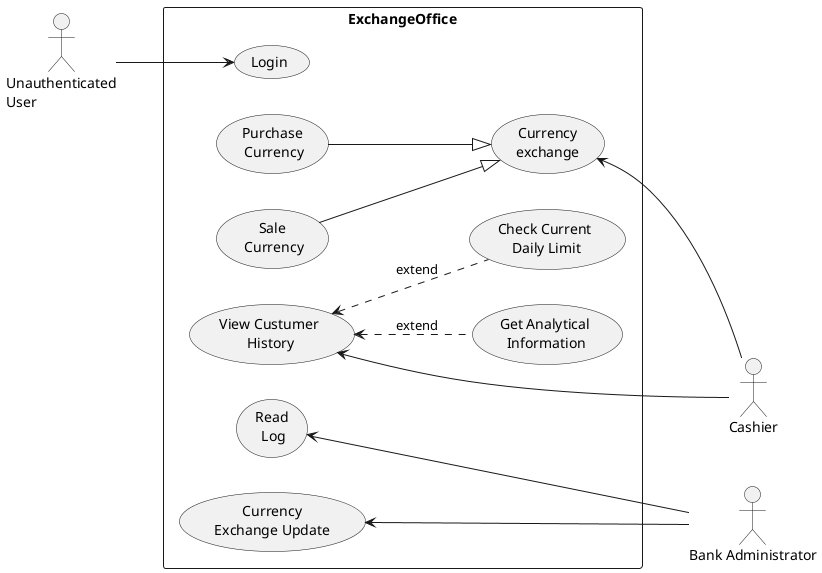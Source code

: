 @startuml
    left to right direction
    skinparam packageStyle rectangle
    actor :Unauthenticated\nUser:
    actor Cashier
    actor :Bank Administrator:
    rectangle ExchangeOffice {
        :Unauthenticated\nUser: --> (Login)
      
        (Currency\nexchange) <-- :Cashier:
        (Purchase\n Currency) --|> (Currency\nexchange)
        (Sale\n Currency) --|> (Currency\nexchange)
        (View Custumer\n History) <-- :Cashier:
        (View Custumer\n History) <.. (Get Analytical\n Information) : ""extend""
        (View Custumer\n History) <.. (Check Current\n Daily Limit) : ""extend""
      
        (Read\n Log) <--- :Bank Administrator:
        (Currency\nExchange Update) <--- :Bank Administrator:
    }
@enduml